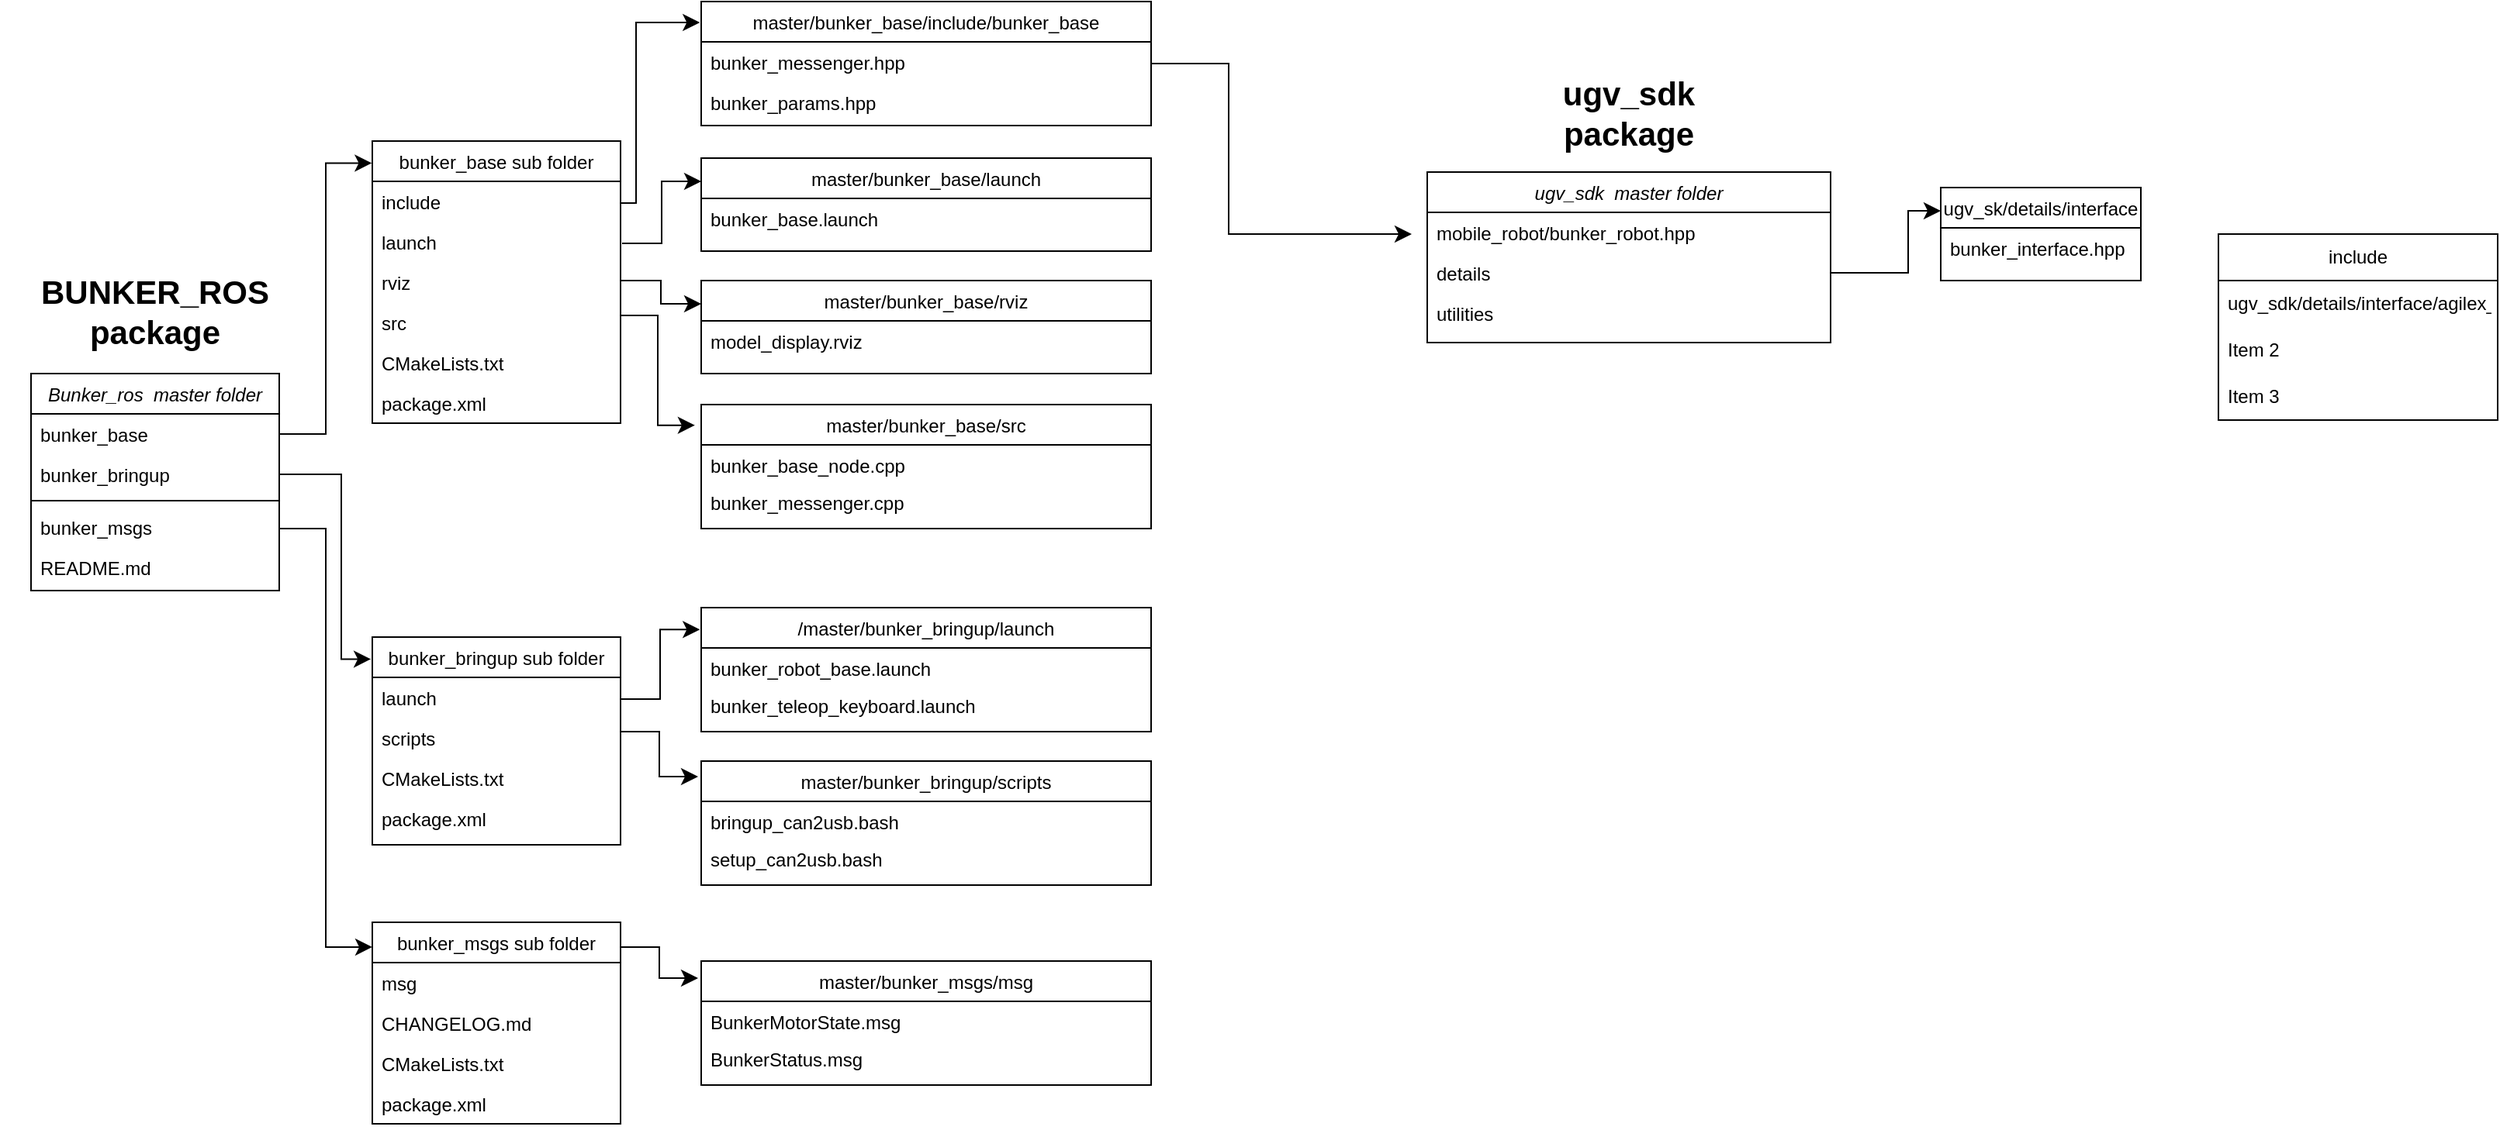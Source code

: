 <mxfile version="21.2.2" type="github">
  <diagram id="C5RBs43oDa-KdzZeNtuy" name="Page-1">
    <mxGraphModel dx="1184" dy="691" grid="1" gridSize="10" guides="1" tooltips="1" connect="1" arrows="1" fold="1" page="1" pageScale="1" pageWidth="1654" pageHeight="1169" math="0" shadow="0">
      <root>
        <mxCell id="WIyWlLk6GJQsqaUBKTNV-0" />
        <mxCell id="WIyWlLk6GJQsqaUBKTNV-1" parent="WIyWlLk6GJQsqaUBKTNV-0" />
        <mxCell id="zkfFHV4jXpPFQw0GAbJ--0" value="Bunker_ros  master folder" style="swimlane;fontStyle=2;align=center;verticalAlign=top;childLayout=stackLayout;horizontal=1;startSize=26;horizontalStack=0;resizeParent=1;resizeLast=0;collapsible=1;marginBottom=0;rounded=0;shadow=0;strokeWidth=1;" parent="WIyWlLk6GJQsqaUBKTNV-1" vertex="1">
          <mxGeometry x="60" y="290" width="160" height="140" as="geometry">
            <mxRectangle x="230" y="140" width="160" height="26" as="alternateBounds" />
          </mxGeometry>
        </mxCell>
        <mxCell id="zkfFHV4jXpPFQw0GAbJ--2" value="bunker_base " style="text;align=left;verticalAlign=top;spacingLeft=4;spacingRight=4;overflow=hidden;rotatable=0;points=[[0,0.5],[1,0.5]];portConstraint=eastwest;rounded=0;shadow=0;html=0;strokeWidth=3;" parent="zkfFHV4jXpPFQw0GAbJ--0" vertex="1">
          <mxGeometry y="26" width="160" height="26" as="geometry" />
        </mxCell>
        <mxCell id="zkfFHV4jXpPFQw0GAbJ--3" value="bunker_bringup" style="text;align=left;verticalAlign=top;spacingLeft=4;spacingRight=4;overflow=hidden;rotatable=0;points=[[0,0.5],[1,0.5]];portConstraint=eastwest;rounded=0;shadow=0;html=0;" parent="zkfFHV4jXpPFQw0GAbJ--0" vertex="1">
          <mxGeometry y="52" width="160" height="26" as="geometry" />
        </mxCell>
        <mxCell id="zkfFHV4jXpPFQw0GAbJ--4" value="" style="line;html=1;strokeWidth=1;align=left;verticalAlign=middle;spacingTop=-1;spacingLeft=3;spacingRight=3;rotatable=0;labelPosition=right;points=[];portConstraint=eastwest;" parent="zkfFHV4jXpPFQw0GAbJ--0" vertex="1">
          <mxGeometry y="78" width="160" height="8" as="geometry" />
        </mxCell>
        <mxCell id="zkfFHV4jXpPFQw0GAbJ--5" value="bunker_msgs" style="text;align=left;verticalAlign=top;spacingLeft=4;spacingRight=4;overflow=hidden;rotatable=0;points=[[0,0.5],[1,0.5]];portConstraint=eastwest;" parent="zkfFHV4jXpPFQw0GAbJ--0" vertex="1">
          <mxGeometry y="86" width="160" height="26" as="geometry" />
        </mxCell>
        <mxCell id="HwNjUJqcYQjeiwXkM3CN-0" value="README.md" style="text;align=left;verticalAlign=top;spacingLeft=4;spacingRight=4;overflow=hidden;rotatable=0;points=[[0,0.5],[1,0.5]];portConstraint=eastwest;" parent="zkfFHV4jXpPFQw0GAbJ--0" vertex="1">
          <mxGeometry y="112" width="160" height="26" as="geometry" />
        </mxCell>
        <mxCell id="zkfFHV4jXpPFQw0GAbJ--17" value="bunker_base sub folder" style="swimlane;fontStyle=0;align=center;verticalAlign=top;childLayout=stackLayout;horizontal=1;startSize=26;horizontalStack=0;resizeParent=1;resizeLast=0;collapsible=1;marginBottom=0;rounded=0;shadow=0;strokeWidth=1;" parent="WIyWlLk6GJQsqaUBKTNV-1" vertex="1">
          <mxGeometry x="280" y="140" width="160" height="182" as="geometry">
            <mxRectangle x="550" y="140" width="160" height="26" as="alternateBounds" />
          </mxGeometry>
        </mxCell>
        <mxCell id="zkfFHV4jXpPFQw0GAbJ--18" value="include" style="text;align=left;verticalAlign=top;spacingLeft=4;spacingRight=4;overflow=hidden;rotatable=0;points=[[0,0.5],[1,0.5]];portConstraint=eastwest;" parent="zkfFHV4jXpPFQw0GAbJ--17" vertex="1">
          <mxGeometry y="26" width="160" height="26" as="geometry" />
        </mxCell>
        <mxCell id="zkfFHV4jXpPFQw0GAbJ--19" value="launch" style="text;align=left;verticalAlign=top;spacingLeft=4;spacingRight=4;overflow=hidden;rotatable=0;points=[[0,0.5],[1,0.5]];portConstraint=eastwest;rounded=0;shadow=0;html=0;" parent="zkfFHV4jXpPFQw0GAbJ--17" vertex="1">
          <mxGeometry y="52" width="160" height="26" as="geometry" />
        </mxCell>
        <mxCell id="zkfFHV4jXpPFQw0GAbJ--20" value="rviz" style="text;align=left;verticalAlign=top;spacingLeft=4;spacingRight=4;overflow=hidden;rotatable=0;points=[[0,0.5],[1,0.5]];portConstraint=eastwest;rounded=0;shadow=0;html=0;" parent="zkfFHV4jXpPFQw0GAbJ--17" vertex="1">
          <mxGeometry y="78" width="160" height="26" as="geometry" />
        </mxCell>
        <mxCell id="zkfFHV4jXpPFQw0GAbJ--21" value="src" style="text;align=left;verticalAlign=top;spacingLeft=4;spacingRight=4;overflow=hidden;rotatable=0;points=[[0,0.5],[1,0.5]];portConstraint=eastwest;rounded=0;shadow=0;html=0;" parent="zkfFHV4jXpPFQw0GAbJ--17" vertex="1">
          <mxGeometry y="104" width="160" height="26" as="geometry" />
        </mxCell>
        <mxCell id="zkfFHV4jXpPFQw0GAbJ--22" value="CMakeLists.txt" style="text;align=left;verticalAlign=top;spacingLeft=4;spacingRight=4;overflow=hidden;rotatable=0;points=[[0,0.5],[1,0.5]];portConstraint=eastwest;rounded=0;shadow=0;html=0;" parent="zkfFHV4jXpPFQw0GAbJ--17" vertex="1">
          <mxGeometry y="130" width="160" height="26" as="geometry" />
        </mxCell>
        <mxCell id="zkfFHV4jXpPFQw0GAbJ--24" value="package.xml" style="text;align=left;verticalAlign=top;spacingLeft=4;spacingRight=4;overflow=hidden;rotatable=0;points=[[0,0.5],[1,0.5]];portConstraint=eastwest;" parent="zkfFHV4jXpPFQw0GAbJ--17" vertex="1">
          <mxGeometry y="156" width="160" height="26" as="geometry" />
        </mxCell>
        <mxCell id="HwNjUJqcYQjeiwXkM3CN-3" value="bunker_bringup sub folder" style="swimlane;fontStyle=0;align=center;verticalAlign=top;childLayout=stackLayout;horizontal=1;startSize=26;horizontalStack=0;resizeParent=1;resizeLast=0;collapsible=1;marginBottom=0;rounded=0;shadow=0;strokeWidth=1;" parent="WIyWlLk6GJQsqaUBKTNV-1" vertex="1">
          <mxGeometry x="280" y="460" width="160" height="134" as="geometry">
            <mxRectangle x="550" y="140" width="160" height="26" as="alternateBounds" />
          </mxGeometry>
        </mxCell>
        <mxCell id="HwNjUJqcYQjeiwXkM3CN-5" value="launch" style="text;align=left;verticalAlign=top;spacingLeft=4;spacingRight=4;overflow=hidden;rotatable=0;points=[[0,0.5],[1,0.5]];portConstraint=eastwest;rounded=0;shadow=0;html=0;" parent="HwNjUJqcYQjeiwXkM3CN-3" vertex="1">
          <mxGeometry y="26" width="160" height="26" as="geometry" />
        </mxCell>
        <mxCell id="HwNjUJqcYQjeiwXkM3CN-6" value="scripts" style="text;align=left;verticalAlign=top;spacingLeft=4;spacingRight=4;overflow=hidden;rotatable=0;points=[[0,0.5],[1,0.5]];portConstraint=eastwest;rounded=0;shadow=0;html=0;" parent="HwNjUJqcYQjeiwXkM3CN-3" vertex="1">
          <mxGeometry y="52" width="160" height="26" as="geometry" />
        </mxCell>
        <mxCell id="HwNjUJqcYQjeiwXkM3CN-8" value="CMakeLists.txt" style="text;align=left;verticalAlign=top;spacingLeft=4;spacingRight=4;overflow=hidden;rotatable=0;points=[[0,0.5],[1,0.5]];portConstraint=eastwest;rounded=0;shadow=0;html=0;" parent="HwNjUJqcYQjeiwXkM3CN-3" vertex="1">
          <mxGeometry y="78" width="160" height="26" as="geometry" />
        </mxCell>
        <mxCell id="HwNjUJqcYQjeiwXkM3CN-9" value="package.xml" style="text;align=left;verticalAlign=top;spacingLeft=4;spacingRight=4;overflow=hidden;rotatable=0;points=[[0,0.5],[1,0.5]];portConstraint=eastwest;" parent="HwNjUJqcYQjeiwXkM3CN-3" vertex="1">
          <mxGeometry y="104" width="160" height="26" as="geometry" />
        </mxCell>
        <mxCell id="HwNjUJqcYQjeiwXkM3CN-10" value="bunker_msgs sub folder" style="swimlane;fontStyle=0;align=center;verticalAlign=top;childLayout=stackLayout;horizontal=1;startSize=26;horizontalStack=0;resizeParent=1;resizeLast=0;collapsible=1;marginBottom=0;rounded=0;shadow=0;strokeWidth=1;" parent="WIyWlLk6GJQsqaUBKTNV-1" vertex="1">
          <mxGeometry x="280" y="644" width="160" height="130" as="geometry">
            <mxRectangle x="550" y="140" width="160" height="26" as="alternateBounds" />
          </mxGeometry>
        </mxCell>
        <mxCell id="HwNjUJqcYQjeiwXkM3CN-11" value="msg" style="text;align=left;verticalAlign=top;spacingLeft=4;spacingRight=4;overflow=hidden;rotatable=0;points=[[0,0.5],[1,0.5]];portConstraint=eastwest;" parent="HwNjUJqcYQjeiwXkM3CN-10" vertex="1">
          <mxGeometry y="26" width="160" height="26" as="geometry" />
        </mxCell>
        <mxCell id="HwNjUJqcYQjeiwXkM3CN-14" value="CHANGELOG.md" style="text;align=left;verticalAlign=top;spacingLeft=4;spacingRight=4;overflow=hidden;rotatable=0;points=[[0,0.5],[1,0.5]];portConstraint=eastwest;rounded=0;shadow=0;html=0;" parent="HwNjUJqcYQjeiwXkM3CN-10" vertex="1">
          <mxGeometry y="52" width="160" height="26" as="geometry" />
        </mxCell>
        <mxCell id="HwNjUJqcYQjeiwXkM3CN-15" value="CMakeLists.txt" style="text;align=left;verticalAlign=top;spacingLeft=4;spacingRight=4;overflow=hidden;rotatable=0;points=[[0,0.5],[1,0.5]];portConstraint=eastwest;rounded=0;shadow=0;html=0;" parent="HwNjUJqcYQjeiwXkM3CN-10" vertex="1">
          <mxGeometry y="78" width="160" height="26" as="geometry" />
        </mxCell>
        <mxCell id="HwNjUJqcYQjeiwXkM3CN-16" value="package.xml" style="text;align=left;verticalAlign=top;spacingLeft=4;spacingRight=4;overflow=hidden;rotatable=0;points=[[0,0.5],[1,0.5]];portConstraint=eastwest;" parent="HwNjUJqcYQjeiwXkM3CN-10" vertex="1">
          <mxGeometry y="104" width="160" height="26" as="geometry" />
        </mxCell>
        <mxCell id="HwNjUJqcYQjeiwXkM3CN-24" value="master/bunker_base/include/bunker_base" style="swimlane;fontStyle=0;align=center;verticalAlign=top;childLayout=stackLayout;horizontal=1;startSize=26;horizontalStack=0;resizeParent=1;resizeLast=0;collapsible=1;marginBottom=0;rounded=0;shadow=0;strokeWidth=1;" parent="WIyWlLk6GJQsqaUBKTNV-1" vertex="1">
          <mxGeometry x="492" y="50" width="290" height="80" as="geometry">
            <mxRectangle x="550" y="140" width="160" height="26" as="alternateBounds" />
          </mxGeometry>
        </mxCell>
        <mxCell id="HwNjUJqcYQjeiwXkM3CN-25" value="bunker_messenger.hpp" style="text;align=left;verticalAlign=top;spacingLeft=4;spacingRight=4;overflow=hidden;rotatable=0;points=[[0,0.5],[1,0.5]];portConstraint=eastwest;" parent="HwNjUJqcYQjeiwXkM3CN-24" vertex="1">
          <mxGeometry y="26" width="290" height="26" as="geometry" />
        </mxCell>
        <mxCell id="HwNjUJqcYQjeiwXkM3CN-27" value="bunker_params.hpp" style="text;align=left;verticalAlign=top;spacingLeft=4;spacingRight=4;overflow=hidden;rotatable=0;points=[[0,0.5],[1,0.5]];portConstraint=eastwest;rounded=0;shadow=0;html=0;" parent="HwNjUJqcYQjeiwXkM3CN-24" vertex="1">
          <mxGeometry y="52" width="290" height="26" as="geometry" />
        </mxCell>
        <mxCell id="HwNjUJqcYQjeiwXkM3CN-31" value="master/bunker_base/launch" style="swimlane;fontStyle=0;align=center;verticalAlign=top;childLayout=stackLayout;horizontal=1;startSize=26;horizontalStack=0;resizeParent=1;resizeLast=0;collapsible=1;marginBottom=0;rounded=0;shadow=0;strokeWidth=1;" parent="WIyWlLk6GJQsqaUBKTNV-1" vertex="1">
          <mxGeometry x="492" y="151" width="290" height="60" as="geometry">
            <mxRectangle x="550" y="140" width="160" height="26" as="alternateBounds" />
          </mxGeometry>
        </mxCell>
        <mxCell id="HwNjUJqcYQjeiwXkM3CN-32" value="bunker_base.launch" style="text;align=left;verticalAlign=top;spacingLeft=4;spacingRight=4;overflow=hidden;rotatable=0;points=[[0,0.5],[1,0.5]];portConstraint=eastwest;" parent="HwNjUJqcYQjeiwXkM3CN-31" vertex="1">
          <mxGeometry y="26" width="290" height="26" as="geometry" />
        </mxCell>
        <mxCell id="HwNjUJqcYQjeiwXkM3CN-34" value="master/bunker_base/rviz" style="swimlane;fontStyle=0;align=center;verticalAlign=top;childLayout=stackLayout;horizontal=1;startSize=26;horizontalStack=0;resizeParent=1;resizeLast=0;collapsible=1;marginBottom=0;rounded=0;shadow=0;strokeWidth=1;" parent="WIyWlLk6GJQsqaUBKTNV-1" vertex="1">
          <mxGeometry x="492" y="230" width="290" height="60" as="geometry">
            <mxRectangle x="550" y="140" width="160" height="26" as="alternateBounds" />
          </mxGeometry>
        </mxCell>
        <mxCell id="HwNjUJqcYQjeiwXkM3CN-35" value="model_display.rviz" style="text;align=left;verticalAlign=top;spacingLeft=4;spacingRight=4;overflow=hidden;rotatable=0;points=[[0,0.5],[1,0.5]];portConstraint=eastwest;" parent="HwNjUJqcYQjeiwXkM3CN-34" vertex="1">
          <mxGeometry y="26" width="290" height="26" as="geometry" />
        </mxCell>
        <mxCell id="HwNjUJqcYQjeiwXkM3CN-36" value="master/bunker_base/src" style="swimlane;fontStyle=0;align=center;verticalAlign=top;childLayout=stackLayout;horizontal=1;startSize=26;horizontalStack=0;resizeParent=1;resizeLast=0;collapsible=1;marginBottom=0;rounded=0;shadow=0;strokeWidth=1;" parent="WIyWlLk6GJQsqaUBKTNV-1" vertex="1">
          <mxGeometry x="492" y="310" width="290" height="80" as="geometry">
            <mxRectangle x="550" y="140" width="160" height="26" as="alternateBounds" />
          </mxGeometry>
        </mxCell>
        <mxCell id="HwNjUJqcYQjeiwXkM3CN-37" value="bunker_base_node.cpp" style="text;align=left;verticalAlign=top;spacingLeft=4;spacingRight=4;overflow=hidden;rotatable=0;points=[[0,0.5],[1,0.5]];portConstraint=eastwest;" parent="HwNjUJqcYQjeiwXkM3CN-36" vertex="1">
          <mxGeometry y="26" width="290" height="24" as="geometry" />
        </mxCell>
        <mxCell id="HwNjUJqcYQjeiwXkM3CN-38" value="bunker_messenger.cpp" style="text;align=left;verticalAlign=top;spacingLeft=4;spacingRight=4;overflow=hidden;rotatable=0;points=[[0,0.5],[1,0.5]];portConstraint=eastwest;" parent="HwNjUJqcYQjeiwXkM3CN-36" vertex="1">
          <mxGeometry y="50" width="290" height="30" as="geometry" />
        </mxCell>
        <mxCell id="HwNjUJqcYQjeiwXkM3CN-39" value="/master/bunker_bringup/launch" style="swimlane;fontStyle=0;align=center;verticalAlign=top;childLayout=stackLayout;horizontal=1;startSize=26;horizontalStack=0;resizeParent=1;resizeLast=0;collapsible=1;marginBottom=0;rounded=0;shadow=0;strokeWidth=1;" parent="WIyWlLk6GJQsqaUBKTNV-1" vertex="1">
          <mxGeometry x="492" y="441" width="290" height="80" as="geometry">
            <mxRectangle x="550" y="140" width="160" height="26" as="alternateBounds" />
          </mxGeometry>
        </mxCell>
        <mxCell id="HwNjUJqcYQjeiwXkM3CN-40" value="bunker_robot_base.launch" style="text;align=left;verticalAlign=top;spacingLeft=4;spacingRight=4;overflow=hidden;rotatable=0;points=[[0,0.5],[1,0.5]];portConstraint=eastwest;" parent="HwNjUJqcYQjeiwXkM3CN-39" vertex="1">
          <mxGeometry y="26" width="290" height="24" as="geometry" />
        </mxCell>
        <mxCell id="HwNjUJqcYQjeiwXkM3CN-41" value="bunker_teleop_keyboard.launch" style="text;align=left;verticalAlign=top;spacingLeft=4;spacingRight=4;overflow=hidden;rotatable=0;points=[[0,0.5],[1,0.5]];portConstraint=eastwest;" parent="HwNjUJqcYQjeiwXkM3CN-39" vertex="1">
          <mxGeometry y="50" width="290" height="30" as="geometry" />
        </mxCell>
        <mxCell id="HwNjUJqcYQjeiwXkM3CN-44" value="master/bunker_bringup/scripts" style="swimlane;fontStyle=0;align=center;verticalAlign=top;childLayout=stackLayout;horizontal=1;startSize=26;horizontalStack=0;resizeParent=1;resizeLast=0;collapsible=1;marginBottom=0;rounded=0;shadow=0;strokeWidth=1;" parent="WIyWlLk6GJQsqaUBKTNV-1" vertex="1">
          <mxGeometry x="492" y="540" width="290" height="80" as="geometry">
            <mxRectangle x="550" y="140" width="160" height="26" as="alternateBounds" />
          </mxGeometry>
        </mxCell>
        <mxCell id="HwNjUJqcYQjeiwXkM3CN-45" value="bringup_can2usb.bash" style="text;align=left;verticalAlign=top;spacingLeft=4;spacingRight=4;overflow=hidden;rotatable=0;points=[[0,0.5],[1,0.5]];portConstraint=eastwest;" parent="HwNjUJqcYQjeiwXkM3CN-44" vertex="1">
          <mxGeometry y="26" width="290" height="24" as="geometry" />
        </mxCell>
        <mxCell id="HwNjUJqcYQjeiwXkM3CN-46" value="setup_can2usb.bash" style="text;align=left;verticalAlign=top;spacingLeft=4;spacingRight=4;overflow=hidden;rotatable=0;points=[[0,0.5],[1,0.5]];portConstraint=eastwest;" parent="HwNjUJqcYQjeiwXkM3CN-44" vertex="1">
          <mxGeometry y="50" width="290" height="30" as="geometry" />
        </mxCell>
        <mxCell id="HwNjUJqcYQjeiwXkM3CN-47" value="master/bunker_msgs/msg" style="swimlane;fontStyle=0;align=center;verticalAlign=top;childLayout=stackLayout;horizontal=1;startSize=26;horizontalStack=0;resizeParent=1;resizeLast=0;collapsible=1;marginBottom=0;rounded=0;shadow=0;strokeWidth=1;" parent="WIyWlLk6GJQsqaUBKTNV-1" vertex="1">
          <mxGeometry x="492" y="669" width="290" height="80" as="geometry">
            <mxRectangle x="550" y="140" width="160" height="26" as="alternateBounds" />
          </mxGeometry>
        </mxCell>
        <mxCell id="HwNjUJqcYQjeiwXkM3CN-48" value="BunkerMotorState.msg" style="text;align=left;verticalAlign=top;spacingLeft=4;spacingRight=4;overflow=hidden;rotatable=0;points=[[0,0.5],[1,0.5]];portConstraint=eastwest;" parent="HwNjUJqcYQjeiwXkM3CN-47" vertex="1">
          <mxGeometry y="26" width="290" height="24" as="geometry" />
        </mxCell>
        <mxCell id="HwNjUJqcYQjeiwXkM3CN-49" value="BunkerStatus.msg" style="text;align=left;verticalAlign=top;spacingLeft=4;spacingRight=4;overflow=hidden;rotatable=0;points=[[0,0.5],[1,0.5]];portConstraint=eastwest;" parent="HwNjUJqcYQjeiwXkM3CN-47" vertex="1">
          <mxGeometry y="50" width="290" height="30" as="geometry" />
        </mxCell>
        <mxCell id="HwNjUJqcYQjeiwXkM3CN-51" value="&lt;b&gt;&lt;font style=&quot;font-size: 21px;&quot;&gt;BUNKER_ROS package&lt;/font&gt;&lt;/b&gt;" style="text;strokeColor=none;fillColor=none;html=1;align=center;verticalAlign=middle;whiteSpace=wrap;rounded=0;fontSize=16;" parent="WIyWlLk6GJQsqaUBKTNV-1" vertex="1">
          <mxGeometry x="40" y="220" width="200" height="59" as="geometry" />
        </mxCell>
        <mxCell id="HwNjUJqcYQjeiwXkM3CN-54" value="" style="edgeStyle=elbowEdgeStyle;elbow=horizontal;endArrow=classic;html=1;curved=0;rounded=0;endSize=8;startSize=8;fontSize=12;exitX=1;exitY=0.5;exitDx=0;exitDy=0;entryX=-0.002;entryY=0.078;entryDx=0;entryDy=0;entryPerimeter=0;" parent="WIyWlLk6GJQsqaUBKTNV-1" source="zkfFHV4jXpPFQw0GAbJ--2" target="zkfFHV4jXpPFQw0GAbJ--17" edge="1">
          <mxGeometry width="50" height="50" relative="1" as="geometry">
            <mxPoint x="230" y="329" as="sourcePoint" />
            <mxPoint x="280" y="279" as="targetPoint" />
          </mxGeometry>
        </mxCell>
        <mxCell id="HwNjUJqcYQjeiwXkM3CN-55" value="" style="edgeStyle=elbowEdgeStyle;elbow=horizontal;endArrow=classic;html=1;curved=0;rounded=0;endSize=8;startSize=8;fontSize=12;exitX=1;exitY=0.5;exitDx=0;exitDy=0;entryX=-0.006;entryY=0.106;entryDx=0;entryDy=0;entryPerimeter=0;" parent="WIyWlLk6GJQsqaUBKTNV-1" target="HwNjUJqcYQjeiwXkM3CN-3" edge="1">
          <mxGeometry width="50" height="50" relative="1" as="geometry">
            <mxPoint x="220" y="355" as="sourcePoint" />
            <mxPoint x="280" y="180" as="targetPoint" />
            <Array as="points">
              <mxPoint x="260" y="410" />
            </Array>
          </mxGeometry>
        </mxCell>
        <mxCell id="HwNjUJqcYQjeiwXkM3CN-56" value="" style="edgeStyle=elbowEdgeStyle;elbow=horizontal;endArrow=classic;html=1;curved=0;rounded=0;endSize=8;startSize=8;fontSize=12;exitX=1;exitY=0.5;exitDx=0;exitDy=0;entryX=0;entryY=0.123;entryDx=0;entryDy=0;entryPerimeter=0;" parent="WIyWlLk6GJQsqaUBKTNV-1" target="HwNjUJqcYQjeiwXkM3CN-10" edge="1">
          <mxGeometry width="50" height="50" relative="1" as="geometry">
            <mxPoint x="220" y="390" as="sourcePoint" />
            <mxPoint x="279" y="509" as="targetPoint" />
            <Array as="points">
              <mxPoint x="250" y="520" />
            </Array>
          </mxGeometry>
        </mxCell>
        <mxCell id="HwNjUJqcYQjeiwXkM3CN-57" value="" style="edgeStyle=elbowEdgeStyle;elbow=horizontal;endArrow=classic;html=1;curved=0;rounded=0;endSize=8;startSize=8;fontSize=12;entryX=-0.003;entryY=0.169;entryDx=0;entryDy=0;entryPerimeter=0;" parent="WIyWlLk6GJQsqaUBKTNV-1" target="HwNjUJqcYQjeiwXkM3CN-24" edge="1">
          <mxGeometry width="50" height="50" relative="1" as="geometry">
            <mxPoint x="440" y="180" as="sourcePoint" />
            <mxPoint x="490" y="130" as="targetPoint" />
            <Array as="points">
              <mxPoint x="450" y="130" />
            </Array>
          </mxGeometry>
        </mxCell>
        <mxCell id="HwNjUJqcYQjeiwXkM3CN-58" value="" style="edgeStyle=elbowEdgeStyle;elbow=horizontal;endArrow=classic;html=1;curved=0;rounded=0;endSize=8;startSize=8;fontSize=12;entryX=0;entryY=0.25;entryDx=0;entryDy=0;" parent="WIyWlLk6GJQsqaUBKTNV-1" target="HwNjUJqcYQjeiwXkM3CN-31" edge="1">
          <mxGeometry width="50" height="50" relative="1" as="geometry">
            <mxPoint x="441" y="206" as="sourcePoint" />
            <mxPoint x="492" y="90" as="targetPoint" />
          </mxGeometry>
        </mxCell>
        <mxCell id="HwNjUJqcYQjeiwXkM3CN-59" value="" style="edgeStyle=elbowEdgeStyle;elbow=horizontal;endArrow=classic;html=1;curved=0;rounded=0;endSize=8;startSize=8;fontSize=12;entryX=0;entryY=0.25;entryDx=0;entryDy=0;" parent="WIyWlLk6GJQsqaUBKTNV-1" target="HwNjUJqcYQjeiwXkM3CN-34" edge="1">
          <mxGeometry width="50" height="50" relative="1" as="geometry">
            <mxPoint x="440" y="230" as="sourcePoint" />
            <mxPoint x="491" y="190" as="targetPoint" />
            <Array as="points" />
          </mxGeometry>
        </mxCell>
        <mxCell id="HwNjUJqcYQjeiwXkM3CN-60" value="" style="edgeStyle=elbowEdgeStyle;elbow=horizontal;endArrow=classic;html=1;curved=0;rounded=0;endSize=8;startSize=8;fontSize=12;entryX=-0.014;entryY=0.167;entryDx=0;entryDy=0;entryPerimeter=0;" parent="WIyWlLk6GJQsqaUBKTNV-1" target="HwNjUJqcYQjeiwXkM3CN-36" edge="1">
          <mxGeometry width="50" height="50" relative="1" as="geometry">
            <mxPoint x="440" y="252.5" as="sourcePoint" />
            <mxPoint x="492" y="267.5" as="targetPoint" />
            <Array as="points" />
          </mxGeometry>
        </mxCell>
        <mxCell id="HwNjUJqcYQjeiwXkM3CN-61" value="" style="edgeStyle=elbowEdgeStyle;elbow=horizontal;endArrow=classic;html=1;curved=0;rounded=0;endSize=8;startSize=8;fontSize=12;entryX=-0.003;entryY=0.177;entryDx=0;entryDy=0;entryPerimeter=0;" parent="WIyWlLk6GJQsqaUBKTNV-1" target="HwNjUJqcYQjeiwXkM3CN-39" edge="1">
          <mxGeometry width="50" height="50" relative="1" as="geometry">
            <mxPoint x="440" y="500" as="sourcePoint" />
            <mxPoint x="488" y="570.5" as="targetPoint" />
            <Array as="points" />
          </mxGeometry>
        </mxCell>
        <mxCell id="HwNjUJqcYQjeiwXkM3CN-62" value="" style="edgeStyle=elbowEdgeStyle;elbow=horizontal;endArrow=classic;html=1;curved=0;rounded=0;endSize=8;startSize=8;fontSize=12;" parent="WIyWlLk6GJQsqaUBKTNV-1" edge="1">
          <mxGeometry width="50" height="50" relative="1" as="geometry">
            <mxPoint x="440" y="521" as="sourcePoint" />
            <mxPoint x="490" y="550" as="targetPoint" />
            <Array as="points" />
          </mxGeometry>
        </mxCell>
        <mxCell id="HwNjUJqcYQjeiwXkM3CN-63" value="" style="edgeStyle=elbowEdgeStyle;elbow=horizontal;endArrow=classic;html=1;curved=0;rounded=0;endSize=8;startSize=8;fontSize=12;" parent="WIyWlLk6GJQsqaUBKTNV-1" edge="1">
          <mxGeometry width="50" height="50" relative="1" as="geometry">
            <mxPoint x="440" y="660" as="sourcePoint" />
            <mxPoint x="490" y="680" as="targetPoint" />
            <Array as="points" />
          </mxGeometry>
        </mxCell>
        <mxCell id="AWX8lwuQOdwvdPRo-GvK-0" value="ugv_sdk  master folder" style="swimlane;fontStyle=2;align=center;verticalAlign=top;childLayout=stackLayout;horizontal=1;startSize=26;horizontalStack=0;resizeParent=1;resizeLast=0;collapsible=1;marginBottom=0;rounded=0;shadow=0;strokeWidth=1;" vertex="1" parent="WIyWlLk6GJQsqaUBKTNV-1">
          <mxGeometry x="960" y="160" width="260" height="110" as="geometry">
            <mxRectangle x="230" y="140" width="160" height="26" as="alternateBounds" />
          </mxGeometry>
        </mxCell>
        <mxCell id="AWX8lwuQOdwvdPRo-GvK-1" value="mobile_robot/bunker_robot.hpp" style="text;align=left;verticalAlign=top;spacingLeft=4;spacingRight=4;overflow=hidden;rotatable=0;points=[[0,0.5],[1,0.5]];portConstraint=eastwest;rounded=0;shadow=0;html=0;strokeWidth=3;" vertex="1" parent="AWX8lwuQOdwvdPRo-GvK-0">
          <mxGeometry y="26" width="260" height="26" as="geometry" />
        </mxCell>
        <mxCell id="AWX8lwuQOdwvdPRo-GvK-2" value="details" style="text;align=left;verticalAlign=top;spacingLeft=4;spacingRight=4;overflow=hidden;rotatable=0;points=[[0,0.5],[1,0.5]];portConstraint=eastwest;rounded=0;shadow=0;html=0;" vertex="1" parent="AWX8lwuQOdwvdPRo-GvK-0">
          <mxGeometry y="52" width="260" height="26" as="geometry" />
        </mxCell>
        <mxCell id="AWX8lwuQOdwvdPRo-GvK-4" value="utilities" style="text;align=left;verticalAlign=top;spacingLeft=4;spacingRight=4;overflow=hidden;rotatable=0;points=[[0,0.5],[1,0.5]];portConstraint=eastwest;" vertex="1" parent="AWX8lwuQOdwvdPRo-GvK-0">
          <mxGeometry y="78" width="260" height="26" as="geometry" />
        </mxCell>
        <mxCell id="AWX8lwuQOdwvdPRo-GvK-6" value="&lt;div&gt;&lt;b&gt;&lt;font style=&quot;font-size: 21px;&quot;&gt;ugv_sdk&lt;/font&gt;&lt;/b&gt;&lt;/div&gt;&lt;div&gt;&lt;b&gt;&lt;font style=&quot;font-size: 21px;&quot;&gt;package&lt;/font&gt;&lt;/b&gt;&lt;/div&gt;" style="text;strokeColor=none;fillColor=none;html=1;align=center;verticalAlign=middle;whiteSpace=wrap;rounded=0;fontSize=16;" vertex="1" parent="WIyWlLk6GJQsqaUBKTNV-1">
          <mxGeometry x="960" y="92" width="260" height="59" as="geometry" />
        </mxCell>
        <mxCell id="AWX8lwuQOdwvdPRo-GvK-7" value="ugv_sk/details/interface" style="swimlane;fontStyle=0;align=center;verticalAlign=top;childLayout=stackLayout;horizontal=1;startSize=26;horizontalStack=0;resizeParent=1;resizeLast=0;collapsible=1;marginBottom=0;rounded=0;shadow=0;strokeWidth=1;" vertex="1" parent="WIyWlLk6GJQsqaUBKTNV-1">
          <mxGeometry x="1291" y="170" width="129" height="60" as="geometry">
            <mxRectangle x="550" y="140" width="160" height="26" as="alternateBounds" />
          </mxGeometry>
        </mxCell>
        <mxCell id="AWX8lwuQOdwvdPRo-GvK-8" value="bunker_interface.hpp" style="text;align=left;verticalAlign=top;spacingLeft=4;spacingRight=4;overflow=hidden;rotatable=0;points=[[0,0.5],[1,0.5]];portConstraint=eastwest;" vertex="1" parent="AWX8lwuQOdwvdPRo-GvK-7">
          <mxGeometry y="26" width="129" height="26" as="geometry" />
        </mxCell>
        <mxCell id="AWX8lwuQOdwvdPRo-GvK-9" value="" style="edgeStyle=elbowEdgeStyle;elbow=horizontal;endArrow=classic;html=1;curved=0;rounded=0;endSize=8;startSize=8;fontSize=12;entryX=0;entryY=0.25;entryDx=0;entryDy=0;exitX=1;exitY=0.5;exitDx=0;exitDy=0;" edge="1" parent="WIyWlLk6GJQsqaUBKTNV-1" target="AWX8lwuQOdwvdPRo-GvK-7" source="AWX8lwuQOdwvdPRo-GvK-2">
          <mxGeometry width="50" height="50" relative="1" as="geometry">
            <mxPoint x="1240" y="225" as="sourcePoint" />
            <mxPoint x="1291" y="109" as="targetPoint" />
            <Array as="points">
              <mxPoint x="1270" y="210" />
            </Array>
          </mxGeometry>
        </mxCell>
        <mxCell id="AWX8lwuQOdwvdPRo-GvK-10" value="" style="edgeStyle=elbowEdgeStyle;elbow=horizontal;endArrow=classic;html=1;curved=0;rounded=0;endSize=8;startSize=8;fontSize=12;exitX=1;exitY=0.5;exitDx=0;exitDy=0;" edge="1" parent="WIyWlLk6GJQsqaUBKTNV-1">
          <mxGeometry width="50" height="50" relative="1" as="geometry">
            <mxPoint x="782" y="90" as="sourcePoint" />
            <mxPoint x="950" y="200" as="targetPoint" />
            <Array as="points">
              <mxPoint x="832" y="75" />
            </Array>
          </mxGeometry>
        </mxCell>
        <mxCell id="AWX8lwuQOdwvdPRo-GvK-11" value="include" style="swimlane;fontStyle=0;childLayout=stackLayout;horizontal=1;startSize=30;horizontalStack=0;resizeParent=1;resizeParentMax=0;resizeLast=0;collapsible=1;marginBottom=0;whiteSpace=wrap;html=1;" vertex="1" parent="WIyWlLk6GJQsqaUBKTNV-1">
          <mxGeometry x="1470" y="200" width="180" height="120" as="geometry" />
        </mxCell>
        <mxCell id="AWX8lwuQOdwvdPRo-GvK-12" value="ugv_sdk/details/interface/agilex_message.h" style="text;strokeColor=none;fillColor=none;align=left;verticalAlign=middle;spacingLeft=4;spacingRight=4;overflow=hidden;points=[[0,0.5],[1,0.5]];portConstraint=eastwest;rotatable=0;whiteSpace=wrap;html=1;" vertex="1" parent="AWX8lwuQOdwvdPRo-GvK-11">
          <mxGeometry y="30" width="180" height="30" as="geometry" />
        </mxCell>
        <mxCell id="AWX8lwuQOdwvdPRo-GvK-13" value="Item 2" style="text;strokeColor=none;fillColor=none;align=left;verticalAlign=middle;spacingLeft=4;spacingRight=4;overflow=hidden;points=[[0,0.5],[1,0.5]];portConstraint=eastwest;rotatable=0;whiteSpace=wrap;html=1;" vertex="1" parent="AWX8lwuQOdwvdPRo-GvK-11">
          <mxGeometry y="60" width="180" height="30" as="geometry" />
        </mxCell>
        <mxCell id="AWX8lwuQOdwvdPRo-GvK-14" value="Item 3" style="text;strokeColor=none;fillColor=none;align=left;verticalAlign=middle;spacingLeft=4;spacingRight=4;overflow=hidden;points=[[0,0.5],[1,0.5]];portConstraint=eastwest;rotatable=0;whiteSpace=wrap;html=1;" vertex="1" parent="AWX8lwuQOdwvdPRo-GvK-11">
          <mxGeometry y="90" width="180" height="30" as="geometry" />
        </mxCell>
      </root>
    </mxGraphModel>
  </diagram>
</mxfile>
